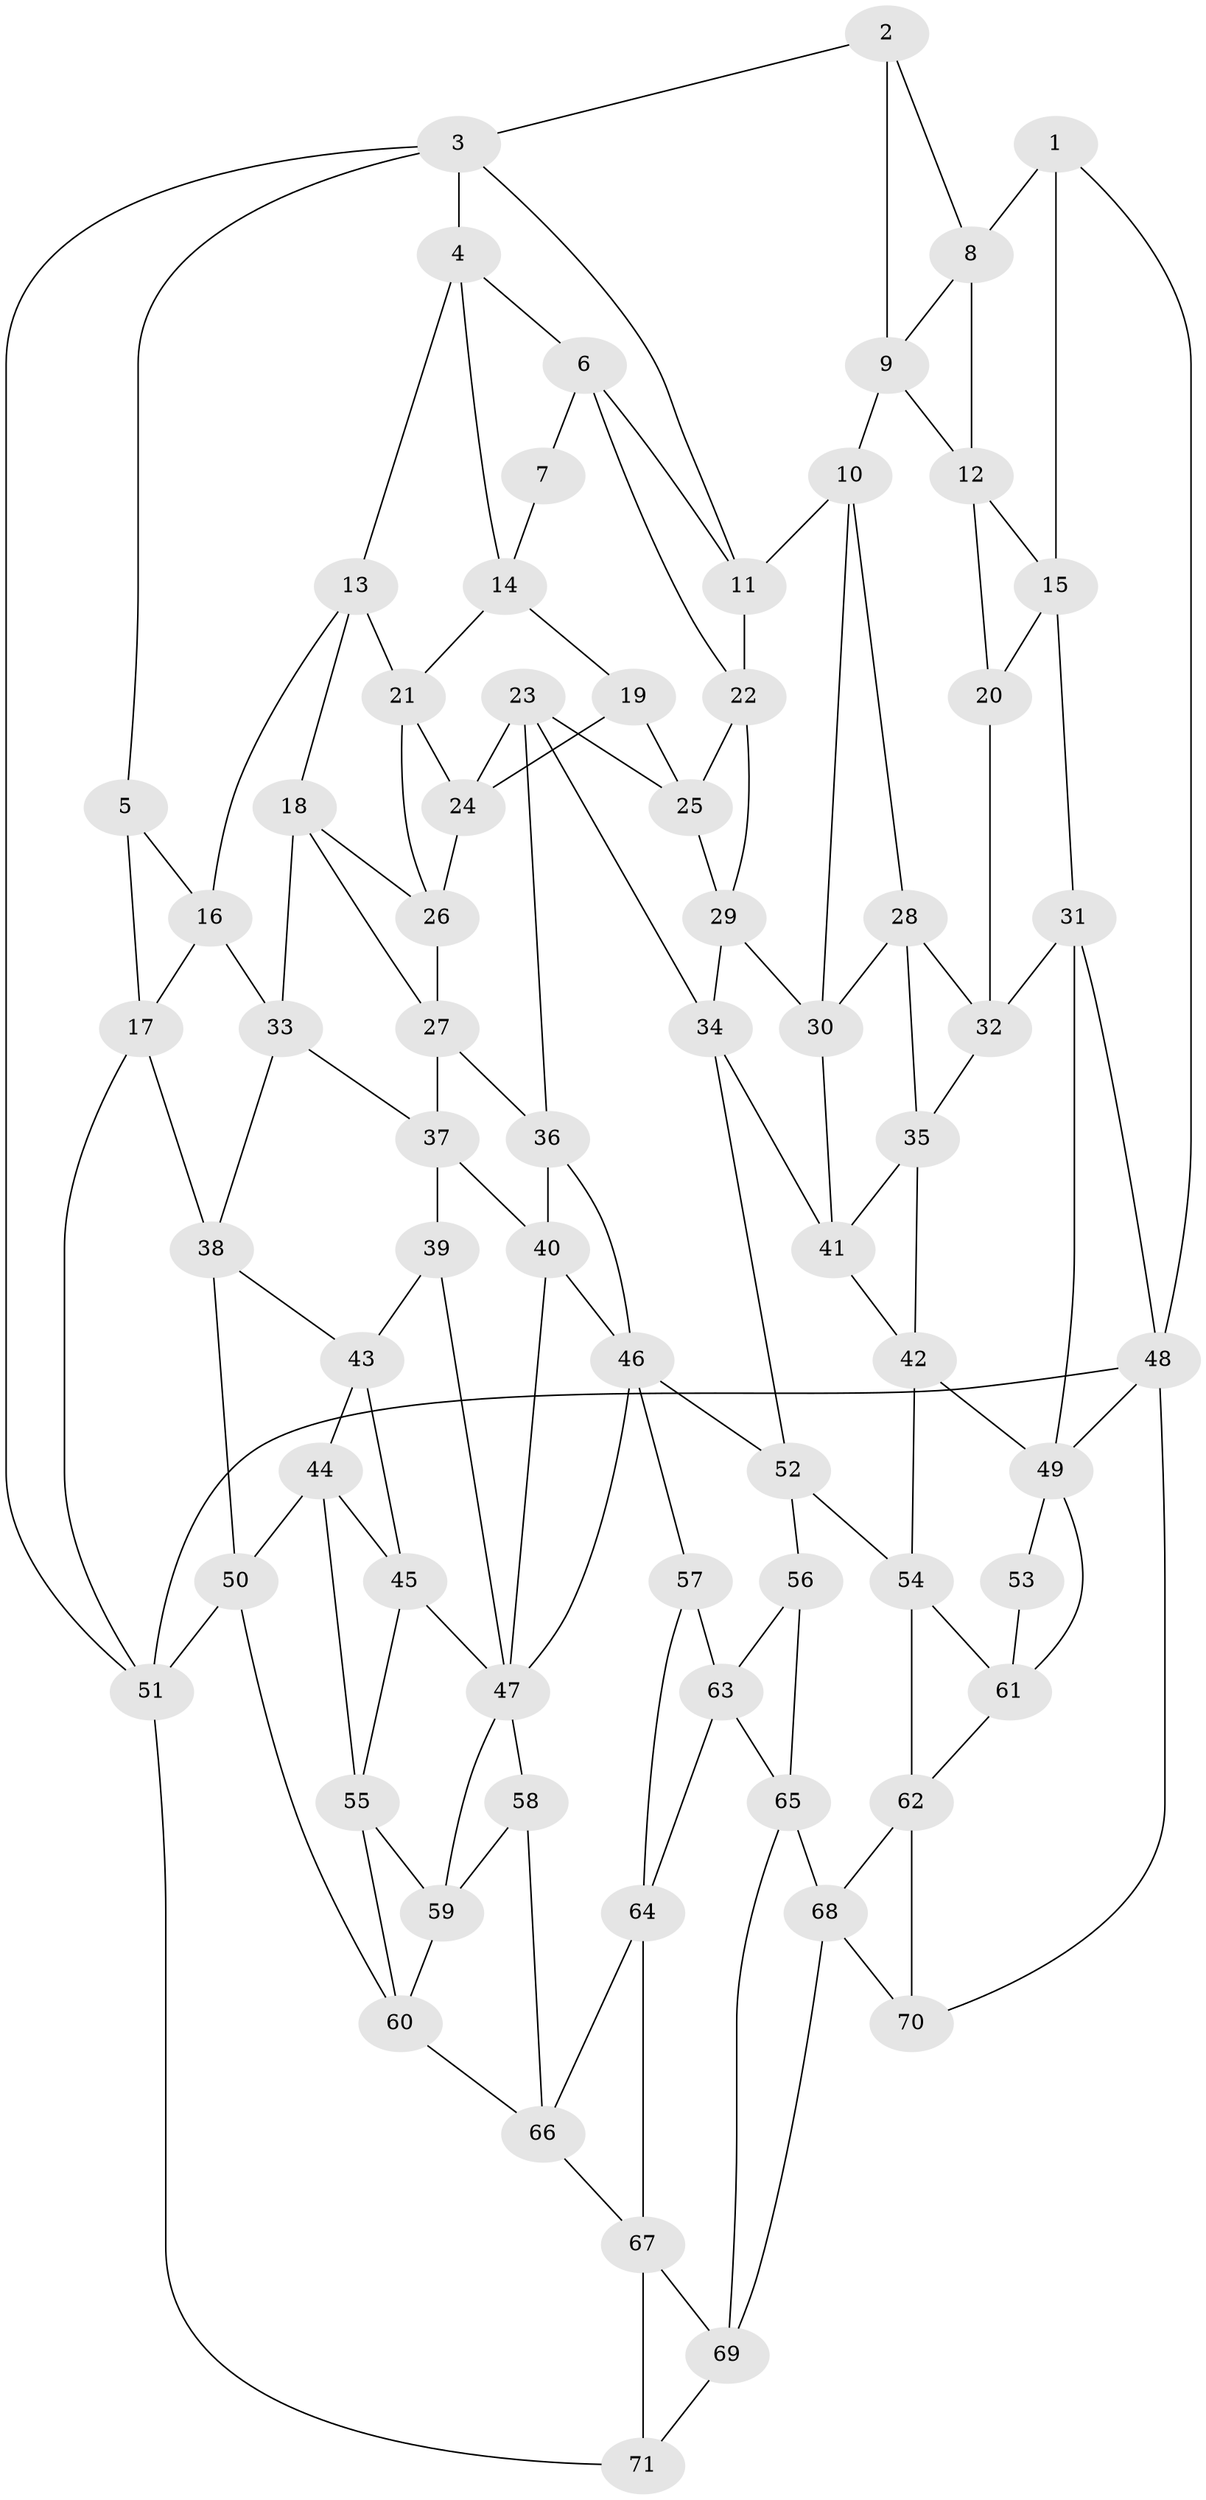 // original degree distribution, {3: 0.02112676056338028, 4: 0.21830985915492956, 5: 0.5422535211267606, 6: 0.21830985915492956}
// Generated by graph-tools (version 1.1) at 2025/51/03/09/25 03:51:02]
// undirected, 71 vertices, 138 edges
graph export_dot {
graph [start="1"]
  node [color=gray90,style=filled];
  1;
  2;
  3;
  4;
  5;
  6;
  7;
  8;
  9;
  10;
  11;
  12;
  13;
  14;
  15;
  16;
  17;
  18;
  19;
  20;
  21;
  22;
  23;
  24;
  25;
  26;
  27;
  28;
  29;
  30;
  31;
  32;
  33;
  34;
  35;
  36;
  37;
  38;
  39;
  40;
  41;
  42;
  43;
  44;
  45;
  46;
  47;
  48;
  49;
  50;
  51;
  52;
  53;
  54;
  55;
  56;
  57;
  58;
  59;
  60;
  61;
  62;
  63;
  64;
  65;
  66;
  67;
  68;
  69;
  70;
  71;
  1 -- 8 [weight=1.0];
  1 -- 15 [weight=1.0];
  1 -- 48 [weight=1.0];
  2 -- 3 [weight=1.0];
  2 -- 8 [weight=1.0];
  2 -- 9 [weight=1.0];
  3 -- 4 [weight=1.0];
  3 -- 5 [weight=1.0];
  3 -- 11 [weight=1.0];
  3 -- 51 [weight=1.0];
  4 -- 6 [weight=1.0];
  4 -- 13 [weight=1.0];
  4 -- 14 [weight=1.0];
  5 -- 16 [weight=1.0];
  5 -- 17 [weight=1.0];
  6 -- 7 [weight=1.0];
  6 -- 11 [weight=1.0];
  6 -- 22 [weight=1.0];
  7 -- 14 [weight=1.0];
  8 -- 9 [weight=1.0];
  8 -- 12 [weight=1.0];
  9 -- 10 [weight=1.0];
  9 -- 12 [weight=1.0];
  10 -- 11 [weight=1.0];
  10 -- 28 [weight=1.0];
  10 -- 30 [weight=1.0];
  11 -- 22 [weight=1.0];
  12 -- 15 [weight=1.0];
  12 -- 20 [weight=1.0];
  13 -- 16 [weight=1.0];
  13 -- 18 [weight=1.0];
  13 -- 21 [weight=1.0];
  14 -- 19 [weight=1.0];
  14 -- 21 [weight=1.0];
  15 -- 20 [weight=1.0];
  15 -- 31 [weight=1.0];
  16 -- 17 [weight=1.0];
  16 -- 33 [weight=1.0];
  17 -- 38 [weight=1.0];
  17 -- 51 [weight=1.0];
  18 -- 26 [weight=1.0];
  18 -- 27 [weight=1.0];
  18 -- 33 [weight=1.0];
  19 -- 24 [weight=1.0];
  19 -- 25 [weight=1.0];
  20 -- 32 [weight=1.0];
  21 -- 24 [weight=1.0];
  21 -- 26 [weight=1.0];
  22 -- 25 [weight=1.0];
  22 -- 29 [weight=1.0];
  23 -- 24 [weight=1.0];
  23 -- 25 [weight=1.0];
  23 -- 34 [weight=1.0];
  23 -- 36 [weight=1.0];
  24 -- 26 [weight=1.0];
  25 -- 29 [weight=1.0];
  26 -- 27 [weight=1.0];
  27 -- 36 [weight=1.0];
  27 -- 37 [weight=1.0];
  28 -- 30 [weight=1.0];
  28 -- 32 [weight=1.0];
  28 -- 35 [weight=1.0];
  29 -- 30 [weight=1.0];
  29 -- 34 [weight=1.0];
  30 -- 41 [weight=1.0];
  31 -- 32 [weight=1.0];
  31 -- 48 [weight=1.0];
  31 -- 49 [weight=1.0];
  32 -- 35 [weight=1.0];
  33 -- 37 [weight=1.0];
  33 -- 38 [weight=1.0];
  34 -- 41 [weight=1.0];
  34 -- 52 [weight=1.0];
  35 -- 41 [weight=1.0];
  35 -- 42 [weight=1.0];
  36 -- 40 [weight=1.0];
  36 -- 46 [weight=1.0];
  37 -- 39 [weight=1.0];
  37 -- 40 [weight=1.0];
  38 -- 43 [weight=1.0];
  38 -- 50 [weight=1.0];
  39 -- 43 [weight=1.0];
  39 -- 47 [weight=1.0];
  40 -- 46 [weight=1.0];
  40 -- 47 [weight=1.0];
  41 -- 42 [weight=1.0];
  42 -- 49 [weight=1.0];
  42 -- 54 [weight=1.0];
  43 -- 44 [weight=1.0];
  43 -- 45 [weight=1.0];
  44 -- 45 [weight=1.0];
  44 -- 50 [weight=1.0];
  44 -- 55 [weight=1.0];
  45 -- 47 [weight=1.0];
  45 -- 55 [weight=1.0];
  46 -- 47 [weight=1.0];
  46 -- 52 [weight=1.0];
  46 -- 57 [weight=1.0];
  47 -- 58 [weight=1.0];
  47 -- 59 [weight=1.0];
  48 -- 49 [weight=1.0];
  48 -- 51 [weight=2.0];
  48 -- 70 [weight=1.0];
  49 -- 53 [weight=2.0];
  49 -- 61 [weight=1.0];
  50 -- 51 [weight=2.0];
  50 -- 60 [weight=1.0];
  51 -- 71 [weight=1.0];
  52 -- 54 [weight=1.0];
  52 -- 56 [weight=1.0];
  53 -- 61 [weight=1.0];
  54 -- 61 [weight=1.0];
  54 -- 62 [weight=1.0];
  55 -- 59 [weight=1.0];
  55 -- 60 [weight=1.0];
  56 -- 63 [weight=1.0];
  56 -- 65 [weight=1.0];
  57 -- 63 [weight=1.0];
  57 -- 64 [weight=1.0];
  58 -- 59 [weight=1.0];
  58 -- 66 [weight=1.0];
  59 -- 60 [weight=1.0];
  60 -- 66 [weight=1.0];
  61 -- 62 [weight=1.0];
  62 -- 68 [weight=1.0];
  62 -- 70 [weight=1.0];
  63 -- 64 [weight=1.0];
  63 -- 65 [weight=1.0];
  64 -- 66 [weight=1.0];
  64 -- 67 [weight=1.0];
  65 -- 68 [weight=1.0];
  65 -- 69 [weight=1.0];
  66 -- 67 [weight=1.0];
  67 -- 69 [weight=1.0];
  67 -- 71 [weight=1.0];
  68 -- 69 [weight=1.0];
  68 -- 70 [weight=1.0];
  69 -- 71 [weight=1.0];
}
